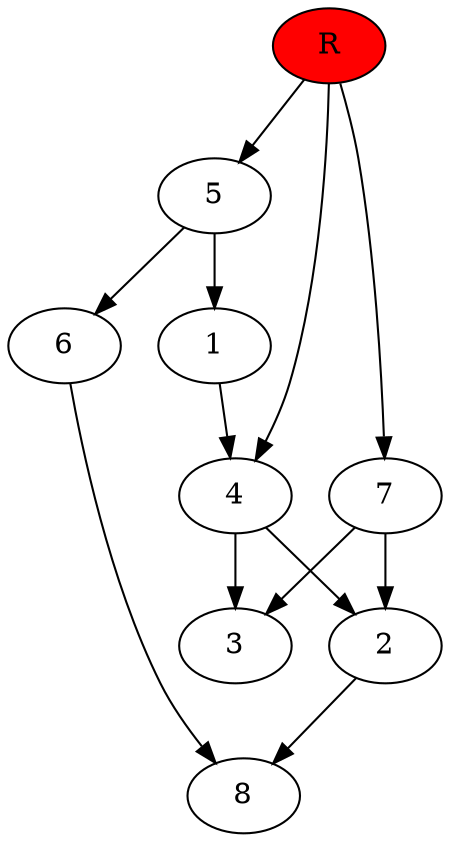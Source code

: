 digraph prb22203 {
	1
	2
	3
	4
	5
	6
	7
	8
	R [fillcolor="#ff0000" style=filled]
	1 -> 4
	2 -> 8
	4 -> 2
	4 -> 3
	5 -> 1
	5 -> 6
	6 -> 8
	7 -> 2
	7 -> 3
	R -> 4
	R -> 5
	R -> 7
}
